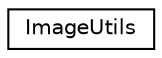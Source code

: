 digraph "Graphical Class Hierarchy"
{
 // LATEX_PDF_SIZE
  edge [fontname="Helvetica",fontsize="10",labelfontname="Helvetica",labelfontsize="10"];
  node [fontname="Helvetica",fontsize="10",shape=record];
  rankdir="LR";
  Node0 [label="ImageUtils",height=0.2,width=0.4,color="black", fillcolor="white", style="filled",URL="$classImageUtils.html",tooltip=" "];
}
